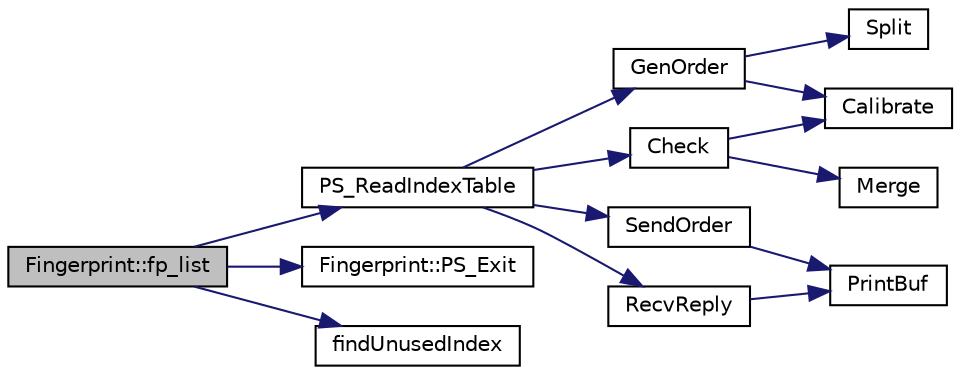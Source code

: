 digraph "Fingerprint::fp_list"
{
  edge [fontname="Helvetica",fontsize="10",labelfontname="Helvetica",labelfontsize="10"];
  node [fontname="Helvetica",fontsize="10",shape=record];
  rankdir="LR";
  Node1 [label="Fingerprint::fp_list",height=0.2,width=0.4,color="black", fillcolor="grey75", style="filled", fontcolor="black"];
  Node1 -> Node2 [color="midnightblue",fontsize="10",style="solid"];
  Node2 [label="PS_ReadIndexTable",height=0.2,width=0.4,color="black", fillcolor="white", style="filled",URL="$as608_8c.html#acb2580d314bfbc7441b71c3c4b32f065"];
  Node2 -> Node3 [color="midnightblue",fontsize="10",style="solid"];
  Node3 [label="GenOrder",height=0.2,width=0.4,color="black", fillcolor="white", style="filled",URL="$as608_8c.html#a88a530a911a08cd67c405240f213c288"];
  Node3 -> Node4 [color="midnightblue",fontsize="10",style="solid"];
  Node4 [label="Split",height=0.2,width=0.4,color="black", fillcolor="white", style="filled",URL="$as608_8c.html#af07c2aad9f2691a326cb46af75274c4c"];
  Node3 -> Node5 [color="midnightblue",fontsize="10",style="solid"];
  Node5 [label="Calibrate",height=0.2,width=0.4,color="black", fillcolor="white", style="filled",URL="$as608_8c.html#a5f676c801c8da12f6d5577e09ee91c29"];
  Node2 -> Node6 [color="midnightblue",fontsize="10",style="solid"];
  Node6 [label="SendOrder",height=0.2,width=0.4,color="black", fillcolor="white", style="filled",URL="$as608_8c.html#ac7154ff58efa2c20e7032f41973dcfa3"];
  Node6 -> Node7 [color="midnightblue",fontsize="10",style="solid"];
  Node7 [label="PrintBuf",height=0.2,width=0.4,color="black", fillcolor="white", style="filled",URL="$as608_8c.html#a3d8886be110e0a7634efb4b469fcfdb4"];
  Node2 -> Node8 [color="midnightblue",fontsize="10",style="solid"];
  Node8 [label="RecvReply",height=0.2,width=0.4,color="black", fillcolor="white", style="filled",URL="$as608_8c.html#acb590a97dc06fed947b2cc0aa489f788"];
  Node8 -> Node7 [color="midnightblue",fontsize="10",style="solid"];
  Node2 -> Node9 [color="midnightblue",fontsize="10",style="solid"];
  Node9 [label="Check",height=0.2,width=0.4,color="black", fillcolor="white", style="filled",URL="$as608_8c.html#a045b373f7ff5a933154978bbc7a2da6b"];
  Node9 -> Node10 [color="midnightblue",fontsize="10",style="solid"];
  Node10 [label="Merge",height=0.2,width=0.4,color="black", fillcolor="white", style="filled",URL="$as608_8c.html#afe3350364056dcef1a4b3cafb9af7150"];
  Node9 -> Node5 [color="midnightblue",fontsize="10",style="solid"];
  Node1 -> Node11 [color="midnightblue",fontsize="10",style="solid"];
  Node11 [label="Fingerprint::PS_Exit",height=0.2,width=0.4,color="black", fillcolor="white", style="filled",URL="$class_fingerprint.html#a0e9156666a243c52f3895323cae3e4df"];
  Node1 -> Node12 [color="midnightblue",fontsize="10",style="solid"];
  Node12 [label="findUnusedIndex",height=0.2,width=0.4,color="black", fillcolor="white", style="filled",URL="$fingerprint_8cpp.html#ad898004c62f46acbaeada57aaa9a5c99",tooltip="Find unused index in fingersensor and return its address. "];
}
